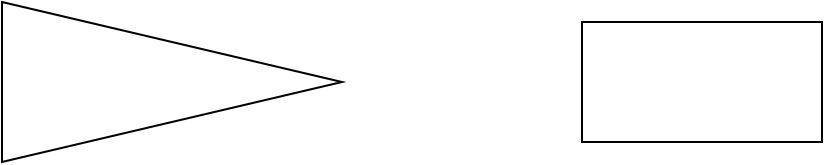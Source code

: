 <mxfile version="26.2.14">
  <diagram name="Page-1" id="EIOf_PyqaEwojQ5Otf5A">
    <mxGraphModel dx="786" dy="451" grid="1" gridSize="10" guides="1" tooltips="1" connect="1" arrows="1" fold="1" page="1" pageScale="1" pageWidth="850" pageHeight="1100" math="0" shadow="0">
      <root>
        <mxCell id="0" />
        <mxCell id="1" parent="0" />
        <mxCell id="JxO5eFNMSmw_HUcqDlQR-1" value="" style="rounded=0;whiteSpace=wrap;html=1;" parent="1" vertex="1">
          <mxGeometry x="350" y="210" width="120" height="60" as="geometry" />
        </mxCell>
        <mxCell id="JxO5eFNMSmw_HUcqDlQR-2" value="" style="triangle;whiteSpace=wrap;html=1;" parent="1" vertex="1">
          <mxGeometry x="60" y="200" width="170" height="80" as="geometry" />
        </mxCell>
      </root>
    </mxGraphModel>
  </diagram>
</mxfile>

